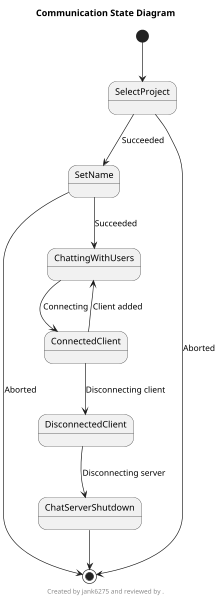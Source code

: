 @startuml
scale max 800*600
title Communication State Diagram
'left to right direction
footer 
Created by jank6275 and reviewed by .
endfooter

[*] --> SelectProject
SelectProject --> SetName : Succeeded
SelectProject --> [*] : Aborted
SetName --> ChattingWithUsers : Succeeded
SetName --> [*] : Aborted
ChattingWithUsers --> ConnectedClient : Connecting
ConnectedClient --> ChattingWithUsers : Client added
ConnectedClient --> DisconnectedClient : Disconnecting client
DisconnectedClient --> ChatServerShutdown : Disconnecting server
ChatServerShutdown --> [*]

@enduml
